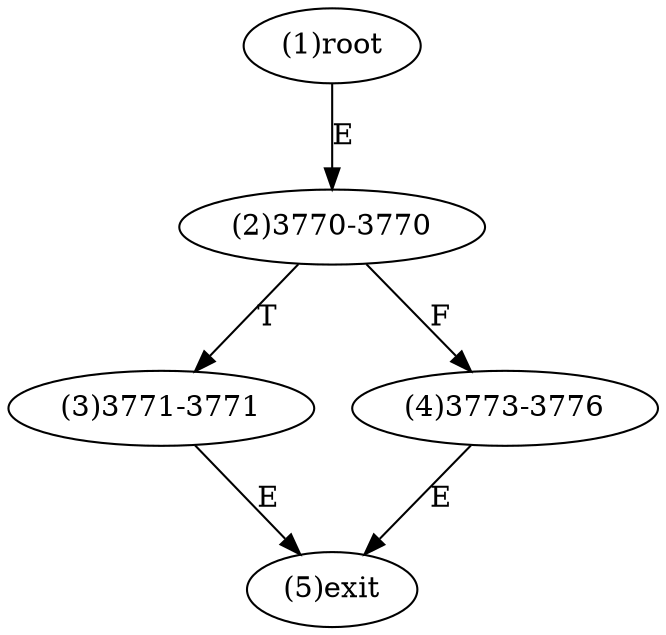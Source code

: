 digraph "" { 
1[ label="(1)root"];
2[ label="(2)3770-3770"];
3[ label="(3)3771-3771"];
4[ label="(4)3773-3776"];
5[ label="(5)exit"];
1->2[ label="E"];
2->4[ label="F"];
2->3[ label="T"];
3->5[ label="E"];
4->5[ label="E"];
}